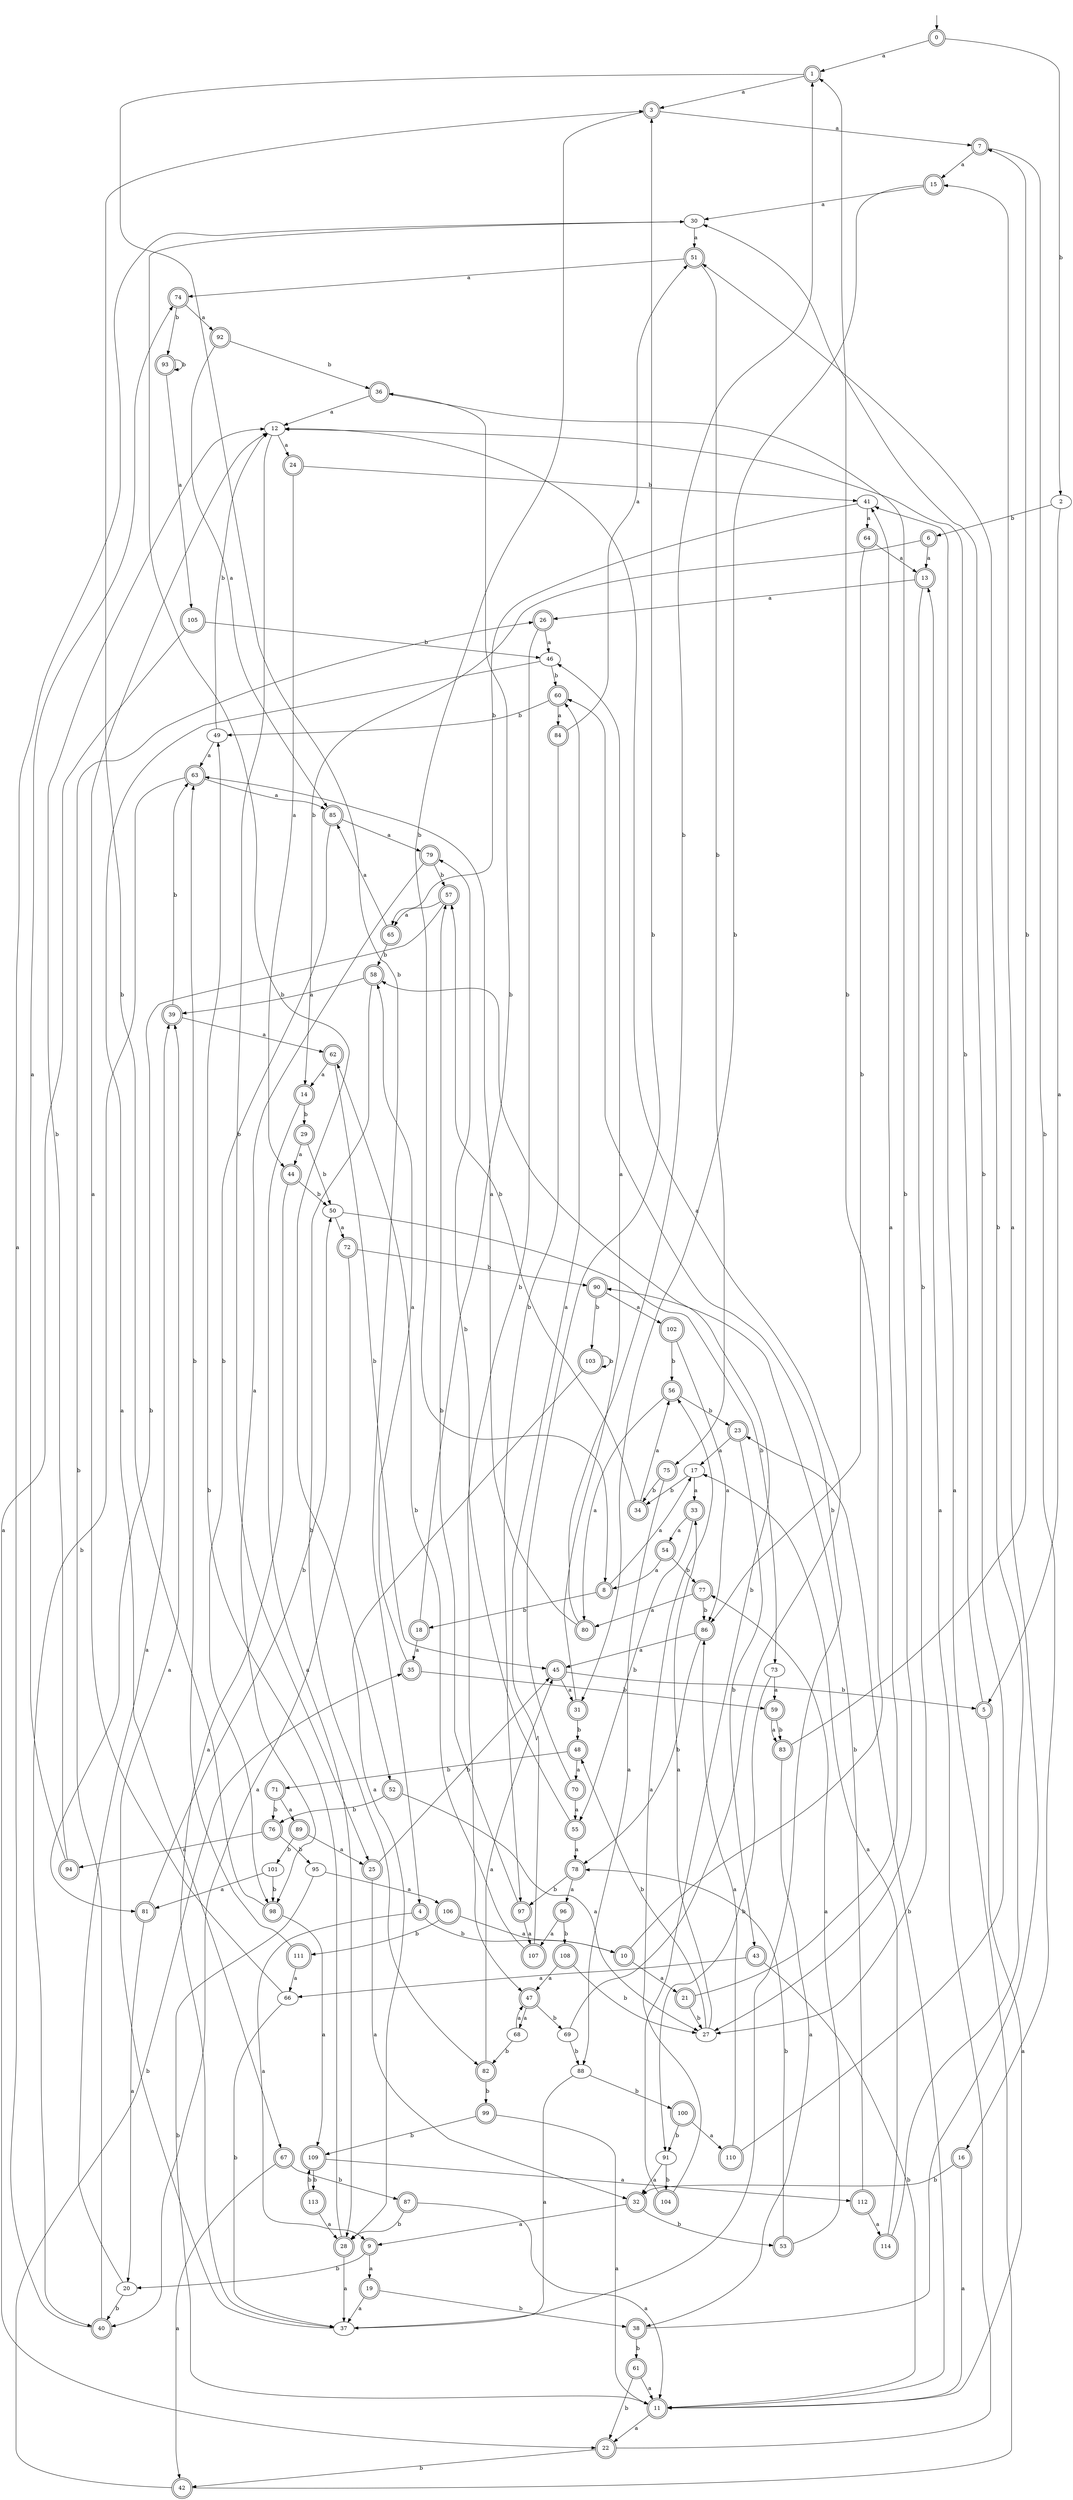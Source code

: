 digraph RandomDFA {
  __start0 [label="", shape=none];
  __start0 -> 0 [label=""];
  0 [shape=circle] [shape=doublecircle]
  0 -> 1 [label="a"]
  0 -> 2 [label="b"]
  1 [shape=doublecircle]
  1 -> 3 [label="a"]
  1 -> 4 [label="b"]
  2
  2 -> 5 [label="a"]
  2 -> 6 [label="b"]
  3 [shape=doublecircle]
  3 -> 7 [label="a"]
  3 -> 8 [label="b"]
  4 [shape=doublecircle]
  4 -> 9 [label="a"]
  4 -> 10 [label="b"]
  5 [shape=doublecircle]
  5 -> 11 [label="a"]
  5 -> 12 [label="b"]
  6 [shape=doublecircle]
  6 -> 13 [label="a"]
  6 -> 14 [label="b"]
  7 [shape=doublecircle]
  7 -> 15 [label="a"]
  7 -> 16 [label="b"]
  8 [shape=doublecircle]
  8 -> 17 [label="a"]
  8 -> 18 [label="b"]
  9 [shape=doublecircle]
  9 -> 19 [label="a"]
  9 -> 20 [label="b"]
  10 [shape=doublecircle]
  10 -> 21 [label="a"]
  10 -> 1 [label="b"]
  11 [shape=doublecircle]
  11 -> 22 [label="a"]
  11 -> 23 [label="b"]
  12
  12 -> 24 [label="a"]
  12 -> 25 [label="b"]
  13 [shape=doublecircle]
  13 -> 26 [label="a"]
  13 -> 27 [label="b"]
  14 [shape=doublecircle]
  14 -> 28 [label="a"]
  14 -> 29 [label="b"]
  15 [shape=doublecircle]
  15 -> 30 [label="a"]
  15 -> 31 [label="b"]
  16 [shape=doublecircle]
  16 -> 11 [label="a"]
  16 -> 32 [label="b"]
  17
  17 -> 33 [label="a"]
  17 -> 34 [label="b"]
  18 [shape=doublecircle]
  18 -> 35 [label="a"]
  18 -> 36 [label="b"]
  19 [shape=doublecircle]
  19 -> 37 [label="a"]
  19 -> 38 [label="b"]
  20
  20 -> 39 [label="a"]
  20 -> 40 [label="b"]
  21 [shape=doublecircle]
  21 -> 41 [label="a"]
  21 -> 27 [label="b"]
  22 [shape=doublecircle]
  22 -> 13 [label="a"]
  22 -> 42 [label="b"]
  23 [shape=doublecircle]
  23 -> 17 [label="a"]
  23 -> 43 [label="b"]
  24 [shape=doublecircle]
  24 -> 44 [label="a"]
  24 -> 41 [label="b"]
  25 [shape=doublecircle]
  25 -> 32 [label="a"]
  25 -> 45 [label="b"]
  26 [shape=doublecircle]
  26 -> 46 [label="a"]
  26 -> 47 [label="b"]
  27
  27 -> 33 [label="a"]
  27 -> 48 [label="b"]
  28 [shape=doublecircle]
  28 -> 37 [label="a"]
  28 -> 49 [label="b"]
  29 [shape=doublecircle]
  29 -> 44 [label="a"]
  29 -> 50 [label="b"]
  30
  30 -> 51 [label="a"]
  30 -> 52 [label="b"]
  31 [shape=doublecircle]
  31 -> 46 [label="a"]
  31 -> 48 [label="b"]
  32 [shape=doublecircle]
  32 -> 9 [label="a"]
  32 -> 53 [label="b"]
  33 [shape=doublecircle]
  33 -> 54 [label="a"]
  33 -> 55 [label="b"]
  34 [shape=doublecircle]
  34 -> 56 [label="a"]
  34 -> 57 [label="b"]
  35 [shape=doublecircle]
  35 -> 58 [label="a"]
  35 -> 59 [label="b"]
  36 [shape=doublecircle]
  36 -> 12 [label="a"]
  36 -> 27 [label="b"]
  37
  37 -> 39 [label="a"]
  37 -> 60 [label="b"]
  38 [shape=doublecircle]
  38 -> 15 [label="a"]
  38 -> 61 [label="b"]
  39 [shape=doublecircle]
  39 -> 62 [label="a"]
  39 -> 63 [label="b"]
  40 [shape=doublecircle]
  40 -> 30 [label="a"]
  40 -> 26 [label="b"]
  41
  41 -> 64 [label="a"]
  41 -> 65 [label="b"]
  42 [shape=doublecircle]
  42 -> 41 [label="a"]
  42 -> 35 [label="b"]
  43 [shape=doublecircle]
  43 -> 66 [label="a"]
  43 -> 11 [label="b"]
  44 [shape=doublecircle]
  44 -> 37 [label="a"]
  44 -> 50 [label="b"]
  45 [shape=doublecircle]
  45 -> 31 [label="a"]
  45 -> 5 [label="b"]
  46
  46 -> 67 [label="a"]
  46 -> 60 [label="b"]
  47 [shape=doublecircle]
  47 -> 68 [label="a"]
  47 -> 69 [label="b"]
  48 [shape=doublecircle]
  48 -> 70 [label="a"]
  48 -> 71 [label="b"]
  49
  49 -> 63 [label="a"]
  49 -> 12 [label="b"]
  50
  50 -> 72 [label="a"]
  50 -> 73 [label="b"]
  51 [shape=doublecircle]
  51 -> 74 [label="a"]
  51 -> 75 [label="b"]
  52 [shape=doublecircle]
  52 -> 27 [label="a"]
  52 -> 76 [label="b"]
  53 [shape=doublecircle]
  53 -> 77 [label="a"]
  53 -> 78 [label="b"]
  54 [shape=doublecircle]
  54 -> 8 [label="a"]
  54 -> 77 [label="b"]
  55 [shape=doublecircle]
  55 -> 78 [label="a"]
  55 -> 79 [label="b"]
  56 [shape=doublecircle]
  56 -> 80 [label="a"]
  56 -> 23 [label="b"]
  57 [shape=doublecircle]
  57 -> 65 [label="a"]
  57 -> 81 [label="b"]
  58 [shape=doublecircle]
  58 -> 39 [label="a"]
  58 -> 82 [label="b"]
  59 [shape=doublecircle]
  59 -> 83 [label="a"]
  59 -> 83 [label="b"]
  60 [shape=doublecircle]
  60 -> 84 [label="a"]
  60 -> 49 [label="b"]
  61 [shape=doublecircle]
  61 -> 11 [label="a"]
  61 -> 22 [label="b"]
  62 [shape=doublecircle]
  62 -> 14 [label="a"]
  62 -> 45 [label="b"]
  63 [shape=doublecircle]
  63 -> 85 [label="a"]
  63 -> 40 [label="b"]
  64 [shape=doublecircle]
  64 -> 13 [label="a"]
  64 -> 86 [label="b"]
  65 [shape=doublecircle]
  65 -> 85 [label="a"]
  65 -> 58 [label="b"]
  66
  66 -> 12 [label="a"]
  66 -> 37 [label="b"]
  67 [shape=doublecircle]
  67 -> 42 [label="a"]
  67 -> 87 [label="b"]
  68
  68 -> 47 [label="a"]
  68 -> 82 [label="b"]
  69
  69 -> 12 [label="a"]
  69 -> 88 [label="b"]
  70 [shape=doublecircle]
  70 -> 55 [label="a"]
  70 -> 3 [label="b"]
  71 [shape=doublecircle]
  71 -> 89 [label="a"]
  71 -> 76 [label="b"]
  72 [shape=doublecircle]
  72 -> 40 [label="a"]
  72 -> 90 [label="b"]
  73
  73 -> 59 [label="a"]
  73 -> 91 [label="b"]
  74 [shape=doublecircle]
  74 -> 92 [label="a"]
  74 -> 93 [label="b"]
  75 [shape=doublecircle]
  75 -> 88 [label="a"]
  75 -> 34 [label="b"]
  76 [shape=doublecircle]
  76 -> 94 [label="a"]
  76 -> 95 [label="b"]
  77 [shape=doublecircle]
  77 -> 80 [label="a"]
  77 -> 86 [label="b"]
  78 [shape=doublecircle]
  78 -> 96 [label="a"]
  78 -> 97 [label="b"]
  79 [shape=doublecircle]
  79 -> 98 [label="a"]
  79 -> 57 [label="b"]
  80 [shape=doublecircle]
  80 -> 63 [label="a"]
  80 -> 1 [label="b"]
  81 [shape=doublecircle]
  81 -> 20 [label="a"]
  81 -> 50 [label="b"]
  82 [shape=doublecircle]
  82 -> 45 [label="a"]
  82 -> 99 [label="b"]
  83 [shape=doublecircle]
  83 -> 38 [label="a"]
  83 -> 7 [label="b"]
  84 [shape=doublecircle]
  84 -> 51 [label="a"]
  84 -> 97 [label="b"]
  85 [shape=doublecircle]
  85 -> 79 [label="a"]
  85 -> 98 [label="b"]
  86 [shape=doublecircle]
  86 -> 45 [label="a"]
  86 -> 78 [label="b"]
  87 [shape=doublecircle]
  87 -> 11 [label="a"]
  87 -> 28 [label="b"]
  88
  88 -> 37 [label="a"]
  88 -> 100 [label="b"]
  89 [shape=doublecircle]
  89 -> 25 [label="a"]
  89 -> 101 [label="b"]
  90 [shape=doublecircle]
  90 -> 102 [label="a"]
  90 -> 103 [label="b"]
  91
  91 -> 32 [label="a"]
  91 -> 104 [label="b"]
  92 [shape=doublecircle]
  92 -> 85 [label="a"]
  92 -> 36 [label="b"]
  93 [shape=doublecircle]
  93 -> 105 [label="a"]
  93 -> 93 [label="b"]
  94 [shape=doublecircle]
  94 -> 74 [label="a"]
  94 -> 12 [label="b"]
  95
  95 -> 106 [label="a"]
  95 -> 11 [label="b"]
  96 [shape=doublecircle]
  96 -> 107 [label="a"]
  96 -> 108 [label="b"]
  97 [shape=doublecircle]
  97 -> 107 [label="a"]
  97 -> 57 [label="b"]
  98 [shape=doublecircle]
  98 -> 109 [label="a"]
  98 -> 3 [label="b"]
  99 [shape=doublecircle]
  99 -> 11 [label="a"]
  99 -> 109 [label="b"]
  100 [shape=doublecircle]
  100 -> 110 [label="a"]
  100 -> 91 [label="b"]
  101
  101 -> 81 [label="a"]
  101 -> 98 [label="b"]
  102 [shape=doublecircle]
  102 -> 86 [label="a"]
  102 -> 56 [label="b"]
  103 [shape=doublecircle]
  103 -> 28 [label="a"]
  103 -> 103 [label="b"]
  104 [shape=doublecircle]
  104 -> 56 [label="a"]
  104 -> 58 [label="b"]
  105 [shape=doublecircle]
  105 -> 22 [label="a"]
  105 -> 46 [label="b"]
  106 [shape=doublecircle]
  106 -> 10 [label="a"]
  106 -> 111 [label="b"]
  107 [shape=doublecircle]
  107 -> 60 [label="a"]
  107 -> 62 [label="b"]
  108 [shape=doublecircle]
  108 -> 47 [label="a"]
  108 -> 27 [label="b"]
  109 [shape=doublecircle]
  109 -> 112 [label="a"]
  109 -> 113 [label="b"]
  110 [shape=doublecircle]
  110 -> 86 [label="a"]
  110 -> 30 [label="b"]
  111 [shape=doublecircle]
  111 -> 66 [label="a"]
  111 -> 63 [label="b"]
  112 [shape=doublecircle]
  112 -> 114 [label="a"]
  112 -> 90 [label="b"]
  113 [shape=doublecircle]
  113 -> 28 [label="a"]
  113 -> 109 [label="b"]
  114 [shape=doublecircle]
  114 -> 17 [label="a"]
  114 -> 51 [label="b"]
}
